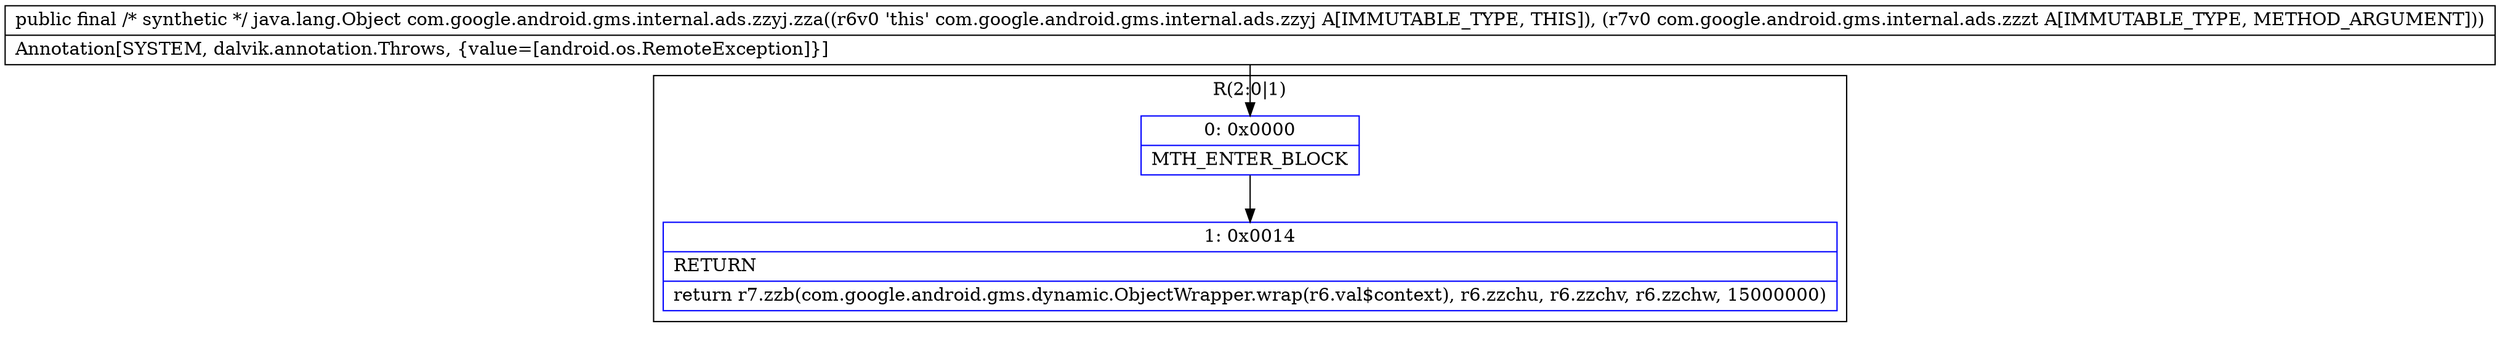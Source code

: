digraph "CFG forcom.google.android.gms.internal.ads.zzyj.zza(Lcom\/google\/android\/gms\/internal\/ads\/zzzt;)Ljava\/lang\/Object;" {
subgraph cluster_Region_944828511 {
label = "R(2:0|1)";
node [shape=record,color=blue];
Node_0 [shape=record,label="{0\:\ 0x0000|MTH_ENTER_BLOCK\l}"];
Node_1 [shape=record,label="{1\:\ 0x0014|RETURN\l|return r7.zzb(com.google.android.gms.dynamic.ObjectWrapper.wrap(r6.val$context), r6.zzchu, r6.zzchv, r6.zzchw, 15000000)\l}"];
}
MethodNode[shape=record,label="{public final \/* synthetic *\/ java.lang.Object com.google.android.gms.internal.ads.zzyj.zza((r6v0 'this' com.google.android.gms.internal.ads.zzyj A[IMMUTABLE_TYPE, THIS]), (r7v0 com.google.android.gms.internal.ads.zzzt A[IMMUTABLE_TYPE, METHOD_ARGUMENT]))  | Annotation[SYSTEM, dalvik.annotation.Throws, \{value=[android.os.RemoteException]\}]\l}"];
MethodNode -> Node_0;
Node_0 -> Node_1;
}


